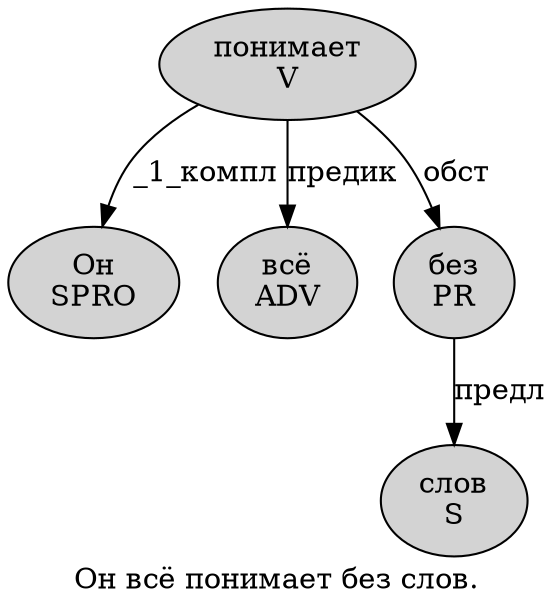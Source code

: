 digraph SENTENCE_1464 {
	graph [label="Он всё понимает без слов."]
	node [style=filled]
		0 [label="Он
SPRO" color="" fillcolor=lightgray penwidth=1 shape=ellipse]
		1 [label="всё
ADV" color="" fillcolor=lightgray penwidth=1 shape=ellipse]
		2 [label="понимает
V" color="" fillcolor=lightgray penwidth=1 shape=ellipse]
		3 [label="без
PR" color="" fillcolor=lightgray penwidth=1 shape=ellipse]
		4 [label="слов
S" color="" fillcolor=lightgray penwidth=1 shape=ellipse]
			3 -> 4 [label="предл"]
			2 -> 0 [label="_1_компл"]
			2 -> 1 [label="предик"]
			2 -> 3 [label="обст"]
}